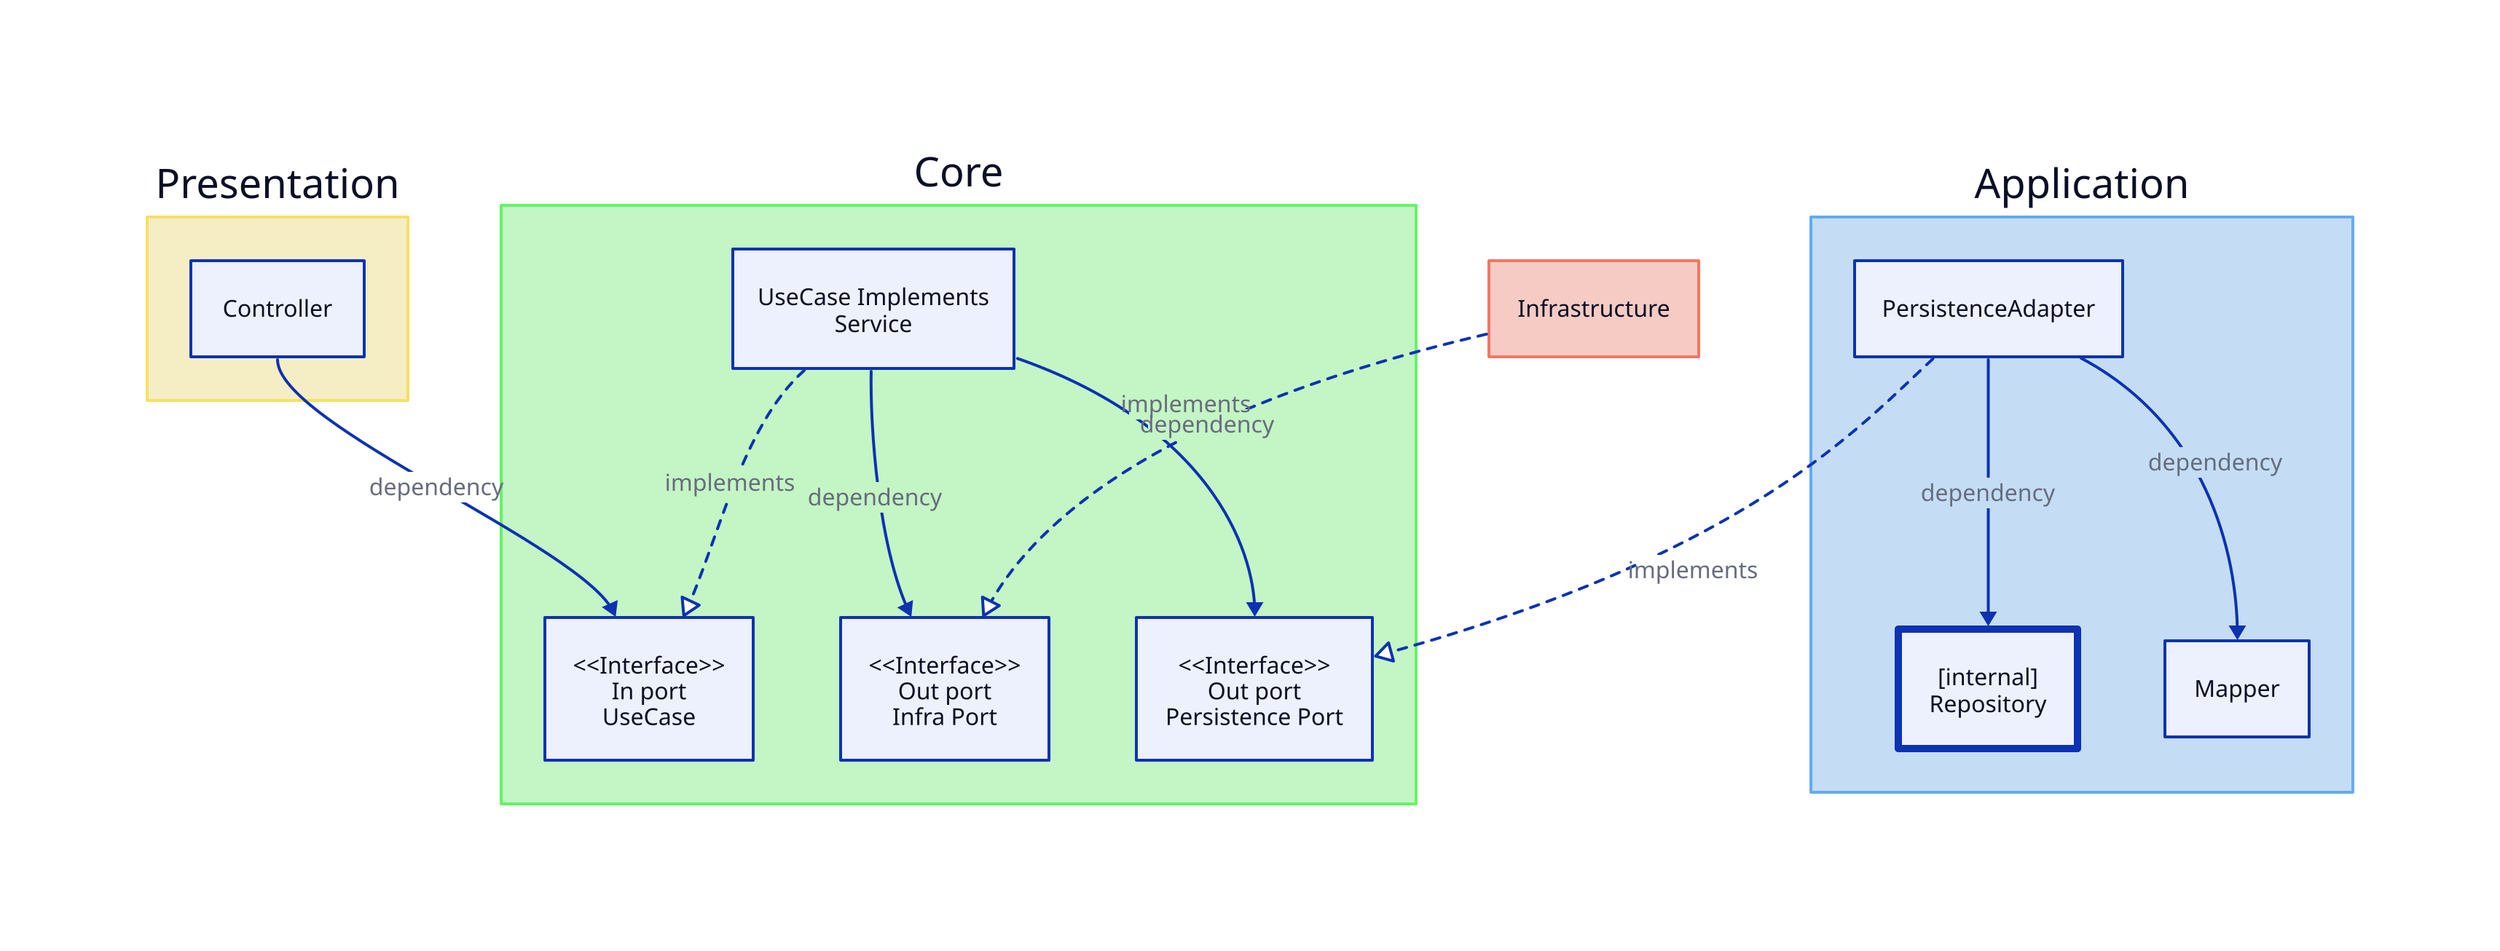 vars: {
  implementsConnectionLabel: implements
  dependencyConnectionLabel: dependency
}

classes: {
  ImplementsConnection: {
    style.stroke-dash: 3
    target-arrowhead.style.filled: false
    label: implements
  }

  DependencyConnection: {
    label: dependency
  }
}

presentation: Presentation {
  style: {
    fill: "#F5EEC4"
    stroke: "#F5E162"
  }

  controller: Controller
}

presentation.controller -> core.useCase: {class: DependencyConnection}

core: Core {
  style: {
    fill: "#C4F5C4"
    stroke: "#62F562"
  }

  useCase: "<<Interface>>\nIn port\nUseCase"
  infraPort: "<<Interface>>\nOut port\nInfra Port"
  persistencePort: "<<Interface>>\nOut port\nPersistence Port"

  service: "UseCase Implements\nService"
  service -> useCase: {class: ImplementsConnection}
  service -> persistencePort: {class: DependencyConnection}
  service -> infraPort: {class: DependencyConnection}
}

application: Application {
  style: {
    fill: "#C4DDF5"
    stroke: "#62ABF5"
  }

  repository: "[internal]\nRepository" {
    style: {
      stroke-width: 5
    }
  }
  mapper: Mapper

  persistenceAdapter: PersistenceAdapter
  persistenceAdapter -> repository: {class: DependencyConnection}
  persistenceAdapter -> mapper: {class: DependencyConnection}
}
application.persistenceAdapter -> core.persistencePort: {class: ImplementsConnection}

infrastructure: Infrastructure {
  style: {
    fill: "#F5CBC4"
    stroke: "#F57662"
  }
}
infrastructure -> core.infraPort: {class: ImplementsConnection}
